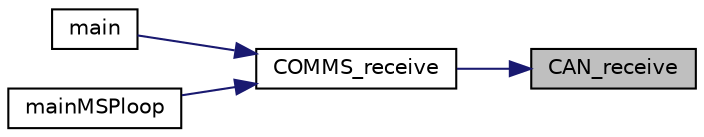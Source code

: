 digraph "CAN_receive"
{
 // LATEX_PDF_SIZE
  edge [fontname="Helvetica",fontsize="10",labelfontname="Helvetica",labelfontsize="10"];
  node [fontname="Helvetica",fontsize="10",shape=record];
  rankdir="RL";
  Node1 [label="CAN_receive",height=0.2,width=0.4,color="black", fillcolor="grey75", style="filled", fontcolor="black",tooltip=" "];
  Node1 -> Node2 [dir="back",color="midnightblue",fontsize="10",style="solid"];
  Node2 [label="COMMS_receive",height=0.2,width=0.4,color="black", fillcolor="white", style="filled",URL="$comms_8h.html#a8e6604b958225317069baa073a4457a6",tooltip=" "];
  Node2 -> Node3 [dir="back",color="midnightblue",fontsize="10",style="solid"];
  Node3 [label="main",height=0.2,width=0.4,color="black", fillcolor="white", style="filled",URL="$main_8c.html#a840291bc02cba5474a4cb46a9b9566fe",tooltip=" "];
  Node2 -> Node4 [dir="back",color="midnightblue",fontsize="10",style="solid"];
  Node4 [label="mainMSPloop",height=0.2,width=0.4,color="black", fillcolor="white", style="filled",URL="$main_m_s_p_8h.html#a6f9ad05474f475b7d9f0827da5484fd0",tooltip=" "];
}
